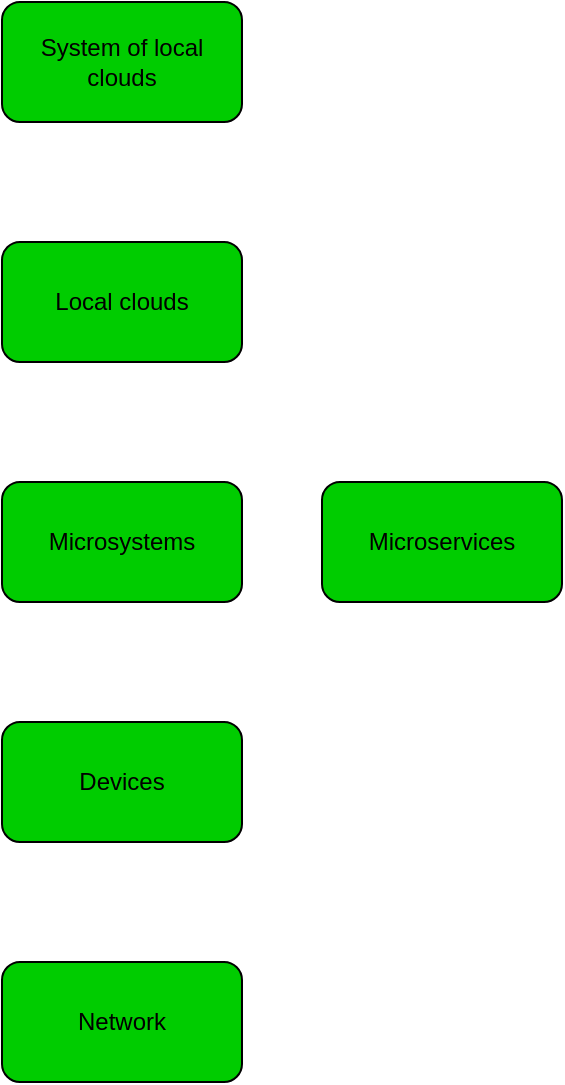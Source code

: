 <mxfile version="21.1.2" type="device">
  <diagram name="Page-1" id="eXLG5--639CLJ1-vFB1t">
    <mxGraphModel dx="1306" dy="836" grid="1" gridSize="10" guides="1" tooltips="1" connect="1" arrows="1" fold="1" page="1" pageScale="1" pageWidth="827" pageHeight="1169" math="0" shadow="0">
      <root>
        <mxCell id="0" />
        <mxCell id="1" parent="0" />
        <mxCell id="8v-cCngP12_YZm7iOqSM-1" value="System of local clouds" style="rounded=1;whiteSpace=wrap;html=1;fillColor=#00CC00;" parent="1" vertex="1">
          <mxGeometry x="320" y="80" width="120" height="60" as="geometry" />
        </mxCell>
        <mxCell id="8v-cCngP12_YZm7iOqSM-2" value="Local clouds" style="rounded=1;whiteSpace=wrap;html=1;fillColor=#00CC00;" parent="1" vertex="1">
          <mxGeometry x="320" y="200" width="120" height="60" as="geometry" />
        </mxCell>
        <mxCell id="8v-cCngP12_YZm7iOqSM-3" value="Microsystems" style="rounded=1;whiteSpace=wrap;html=1;fillColor=#00CC00;" parent="1" vertex="1">
          <mxGeometry x="320" y="320" width="120" height="60" as="geometry" />
        </mxCell>
        <mxCell id="8v-cCngP12_YZm7iOqSM-4" value="Microservices" style="rounded=1;whiteSpace=wrap;html=1;fillColor=#00CC00;" parent="1" vertex="1">
          <mxGeometry x="480" y="320" width="120" height="60" as="geometry" />
        </mxCell>
        <mxCell id="8v-cCngP12_YZm7iOqSM-5" value="Devices" style="rounded=1;whiteSpace=wrap;html=1;fillColor=#00CC00;" parent="1" vertex="1">
          <mxGeometry x="320" y="440" width="120" height="60" as="geometry" />
        </mxCell>
        <mxCell id="8v-cCngP12_YZm7iOqSM-6" value="Network" style="rounded=1;whiteSpace=wrap;html=1;fillColor=#00CC00;" parent="1" vertex="1">
          <mxGeometry x="320" y="560" width="120" height="60" as="geometry" />
        </mxCell>
      </root>
    </mxGraphModel>
  </diagram>
</mxfile>
